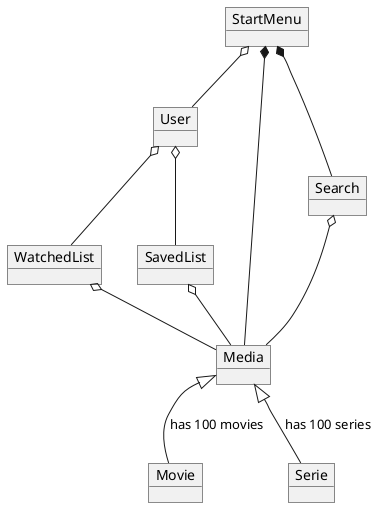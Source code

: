 @startuml
'https://plantuml.com/object-diagram

object StartMenu
object User
object Movie
object Serie
object Media
object WatchedList
object SavedList
object Search


StartMenu o-- User
StartMenu *-- Media


Media <|-- Serie:has 100 series
Media <|-- Movie:has 100 movies
StartMenu *-- Search

Search o-- Media

User o-- WatchedList
User o-- SavedList

WatchedList o-- Media
SavedList o-- Media



@enduml

extends <|-- (is-a)
composition *-- (must-have)
Aggregation o-- (can-have)
Associering <--